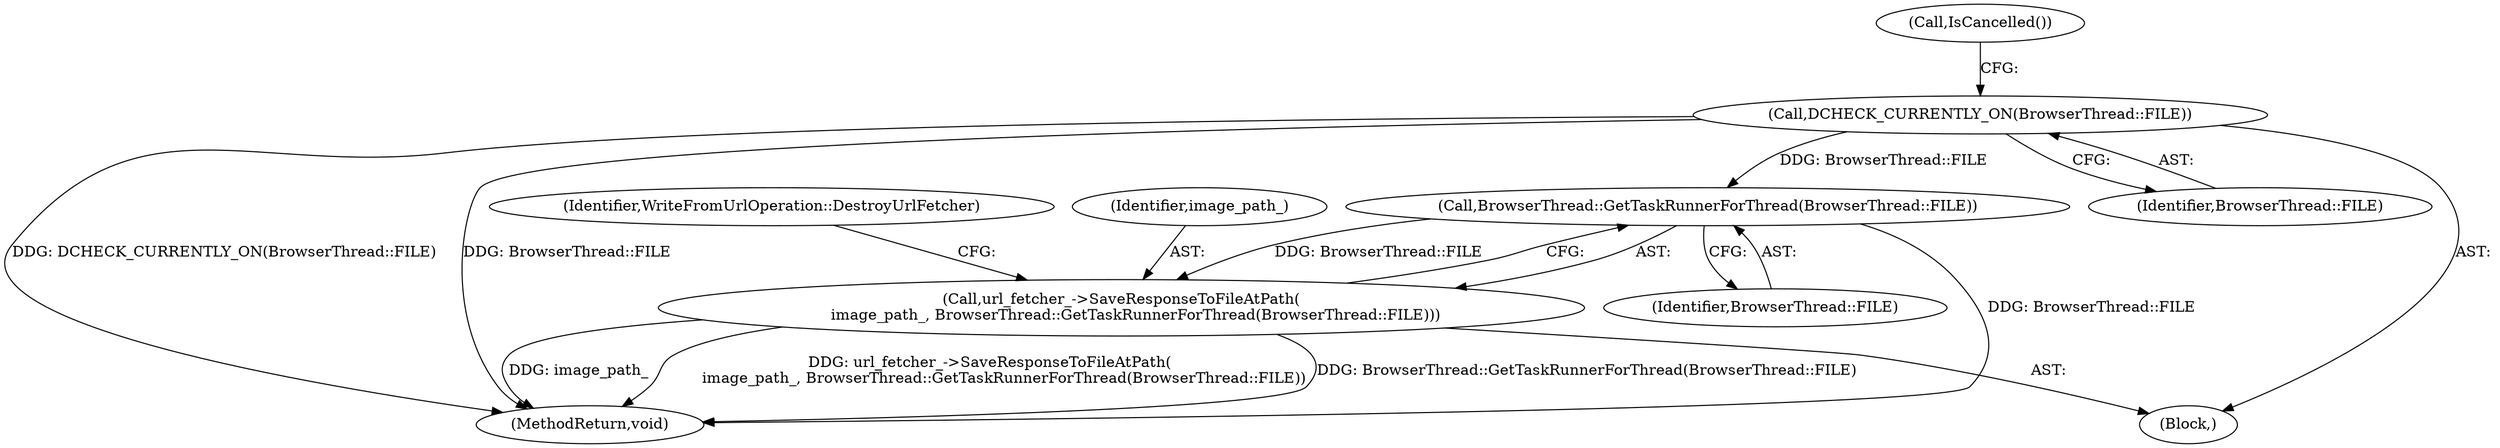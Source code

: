 digraph "0_Chrome_4e7c52b4577b682be39ad617ceb5d98a32279939@API" {
"1000126" [label="(Call,BrowserThread::GetTaskRunnerForThread(BrowserThread::FILE))"];
"1000104" [label="(Call,DCHECK_CURRENTLY_ON(BrowserThread::FILE))"];
"1000124" [label="(Call,url_fetcher_->SaveResponseToFileAtPath(\n      image_path_, BrowserThread::GetTaskRunnerForThread(BrowserThread::FILE)))"];
"1000126" [label="(Call,BrowserThread::GetTaskRunnerForThread(BrowserThread::FILE))"];
"1000134" [label="(MethodReturn,void)"];
"1000124" [label="(Call,url_fetcher_->SaveResponseToFileAtPath(\n      image_path_, BrowserThread::GetTaskRunnerForThread(BrowserThread::FILE)))"];
"1000127" [label="(Identifier,BrowserThread::FILE)"];
"1000125" [label="(Identifier,image_path_)"];
"1000105" [label="(Identifier,BrowserThread::FILE)"];
"1000107" [label="(Call,IsCancelled())"];
"1000103" [label="(Block,)"];
"1000104" [label="(Call,DCHECK_CURRENTLY_ON(BrowserThread::FILE))"];
"1000131" [label="(Identifier,WriteFromUrlOperation::DestroyUrlFetcher)"];
"1000126" -> "1000124"  [label="AST: "];
"1000126" -> "1000127"  [label="CFG: "];
"1000127" -> "1000126"  [label="AST: "];
"1000124" -> "1000126"  [label="CFG: "];
"1000126" -> "1000134"  [label="DDG: BrowserThread::FILE"];
"1000126" -> "1000124"  [label="DDG: BrowserThread::FILE"];
"1000104" -> "1000126"  [label="DDG: BrowserThread::FILE"];
"1000104" -> "1000103"  [label="AST: "];
"1000104" -> "1000105"  [label="CFG: "];
"1000105" -> "1000104"  [label="AST: "];
"1000107" -> "1000104"  [label="CFG: "];
"1000104" -> "1000134"  [label="DDG: DCHECK_CURRENTLY_ON(BrowserThread::FILE)"];
"1000104" -> "1000134"  [label="DDG: BrowserThread::FILE"];
"1000124" -> "1000103"  [label="AST: "];
"1000125" -> "1000124"  [label="AST: "];
"1000131" -> "1000124"  [label="CFG: "];
"1000124" -> "1000134"  [label="DDG: image_path_"];
"1000124" -> "1000134"  [label="DDG: url_fetcher_->SaveResponseToFileAtPath(\n      image_path_, BrowserThread::GetTaskRunnerForThread(BrowserThread::FILE))"];
"1000124" -> "1000134"  [label="DDG: BrowserThread::GetTaskRunnerForThread(BrowserThread::FILE)"];
}
